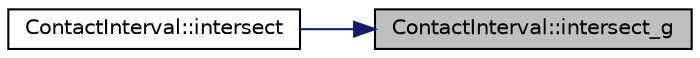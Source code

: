digraph "ContactInterval::intersect_g"
{
 // LATEX_PDF_SIZE
  edge [fontname="Helvetica",fontsize="10",labelfontname="Helvetica",labelfontsize="10"];
  node [fontname="Helvetica",fontsize="10",shape=record];
  rankdir="RL";
  Node1 [label="ContactInterval::intersect_g",height=0.2,width=0.4,color="black", fillcolor="grey75", style="filled", fontcolor="black",tooltip=" "];
  Node1 -> Node2 [dir="back",color="midnightblue",fontsize="10",style="solid",fontname="Helvetica"];
  Node2 [label="ContactInterval::intersect",height=0.2,width=0.4,color="black", fillcolor="white", style="filled",URL="$db/dc7/class_contact_interval.html#ac68cd7bc06b128dea467cb83b05d8b7b",tooltip=" "];
}
